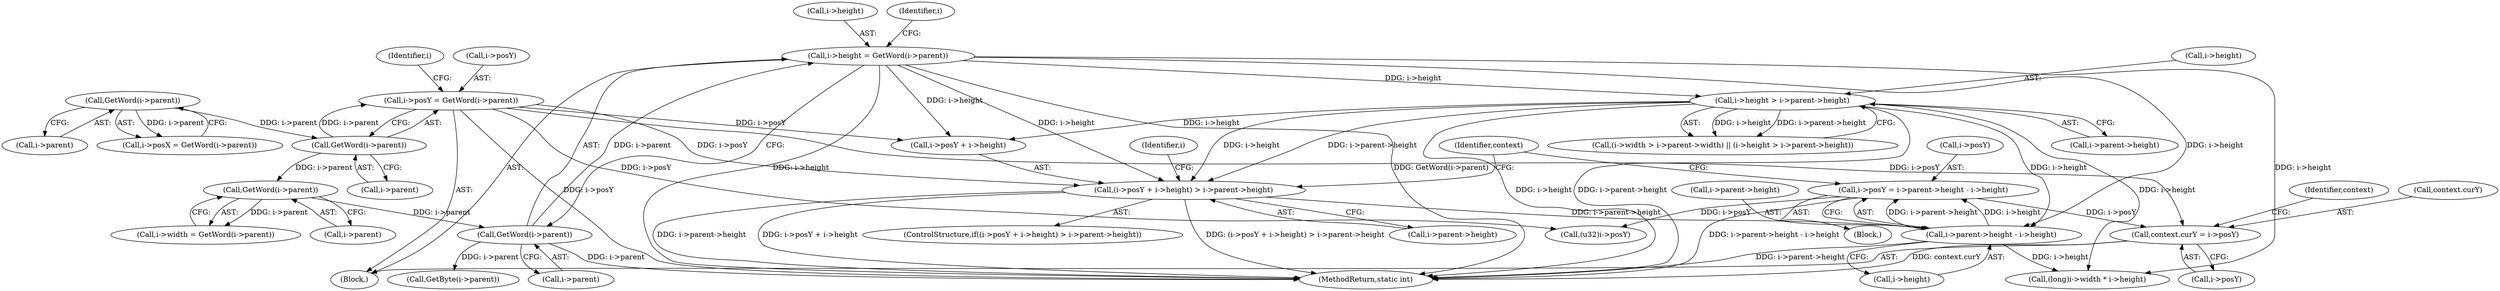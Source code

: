 digraph "0_ngiflib_cf429e0a2fe26b5f01ce0c8e9b79432e94509b6e@pointer" {
"1000319" [label="(Call,context.curY = i->posY)"];
"1000299" [label="(Call,i->posY = i->parent->height - i->height)"];
"1000303" [label="(Call,i->parent->height - i->height)"];
"1000272" [label="(Call,(i->posY + i->height) > i->parent->height)"];
"1000169" [label="(Call,i->posY = GetWord(i->parent))"];
"1000173" [label="(Call,GetWord(i->parent))"];
"1000165" [label="(Call,GetWord(i->parent))"];
"1000185" [label="(Call,i->height = GetWord(i->parent))"];
"1000189" [label="(Call,GetWord(i->parent))"];
"1000181" [label="(Call,GetWord(i->parent))"];
"1000204" [label="(Call,i->height > i->parent->height)"];
"1000300" [label="(Call,i->posY)"];
"1000936" [label="(MethodReturn,static int)"];
"1000309" [label="(Call,i->height)"];
"1000165" [label="(Call,GetWord(i->parent))"];
"1000289" [label="(Identifier,i)"];
"1000174" [label="(Call,i->parent)"];
"1000170" [label="(Call,i->posY)"];
"1000319" [label="(Call,context.curY = i->posY)"];
"1000166" [label="(Call,i->parent)"];
"1000320" [label="(Call,context.curY)"];
"1000285" [label="(Block,)"];
"1000130" [label="(Block,)"];
"1000341" [label="(Call,(u32)i->posY)"];
"1000186" [label="(Call,i->height)"];
"1000368" [label="(Call,(long)i->width * i->height)"];
"1000271" [label="(ControlStructure,if((i->posY + i->height) > i->parent->height))"];
"1000208" [label="(Call,i->parent->height)"];
"1000194" [label="(Call,(i->width > i->parent->width) || (i->height > i->parent->height))"];
"1000205" [label="(Call,i->height)"];
"1000280" [label="(Call,i->parent->height)"];
"1000189" [label="(Call,GetWord(i->parent))"];
"1000197" [label="(Identifier,i)"];
"1000190" [label="(Call,i->parent)"];
"1000173" [label="(Call,GetWord(i->parent))"];
"1000169" [label="(Call,i->posY = GetWord(i->parent))"];
"1000299" [label="(Call,i->posY = i->parent->height - i->height)"];
"1000272" [label="(Call,(i->posY + i->height) > i->parent->height)"];
"1000323" [label="(Call,i->posY)"];
"1000185" [label="(Call,i->height = GetWord(i->parent))"];
"1000177" [label="(Call,i->width = GetWord(i->parent))"];
"1000182" [label="(Call,i->parent)"];
"1000204" [label="(Call,i->height > i->parent->height)"];
"1000314" [label="(Identifier,context)"];
"1000273" [label="(Call,i->posY + i->height)"];
"1000379" [label="(Call,GetByte(i->parent))"];
"1000181" [label="(Call,GetWord(i->parent))"];
"1000304" [label="(Call,i->parent->height)"];
"1000179" [label="(Identifier,i)"];
"1000303" [label="(Call,i->parent->height - i->height)"];
"1000161" [label="(Call,i->posX = GetWord(i->parent))"];
"1000329" [label="(Identifier,context)"];
"1000319" -> "1000130"  [label="AST: "];
"1000319" -> "1000323"  [label="CFG: "];
"1000320" -> "1000319"  [label="AST: "];
"1000323" -> "1000319"  [label="AST: "];
"1000329" -> "1000319"  [label="CFG: "];
"1000319" -> "1000936"  [label="DDG: context.curY"];
"1000299" -> "1000319"  [label="DDG: i->posY"];
"1000169" -> "1000319"  [label="DDG: i->posY"];
"1000299" -> "1000285"  [label="AST: "];
"1000299" -> "1000303"  [label="CFG: "];
"1000300" -> "1000299"  [label="AST: "];
"1000303" -> "1000299"  [label="AST: "];
"1000314" -> "1000299"  [label="CFG: "];
"1000299" -> "1000936"  [label="DDG: i->parent->height - i->height"];
"1000303" -> "1000299"  [label="DDG: i->parent->height"];
"1000303" -> "1000299"  [label="DDG: i->height"];
"1000299" -> "1000341"  [label="DDG: i->posY"];
"1000303" -> "1000309"  [label="CFG: "];
"1000304" -> "1000303"  [label="AST: "];
"1000309" -> "1000303"  [label="AST: "];
"1000303" -> "1000936"  [label="DDG: i->parent->height"];
"1000272" -> "1000303"  [label="DDG: i->parent->height"];
"1000185" -> "1000303"  [label="DDG: i->height"];
"1000204" -> "1000303"  [label="DDG: i->height"];
"1000303" -> "1000368"  [label="DDG: i->height"];
"1000272" -> "1000271"  [label="AST: "];
"1000272" -> "1000280"  [label="CFG: "];
"1000273" -> "1000272"  [label="AST: "];
"1000280" -> "1000272"  [label="AST: "];
"1000289" -> "1000272"  [label="CFG: "];
"1000314" -> "1000272"  [label="CFG: "];
"1000272" -> "1000936"  [label="DDG: i->parent->height"];
"1000272" -> "1000936"  [label="DDG: i->posY + i->height"];
"1000272" -> "1000936"  [label="DDG: (i->posY + i->height) > i->parent->height"];
"1000169" -> "1000272"  [label="DDG: i->posY"];
"1000185" -> "1000272"  [label="DDG: i->height"];
"1000204" -> "1000272"  [label="DDG: i->height"];
"1000204" -> "1000272"  [label="DDG: i->parent->height"];
"1000169" -> "1000130"  [label="AST: "];
"1000169" -> "1000173"  [label="CFG: "];
"1000170" -> "1000169"  [label="AST: "];
"1000173" -> "1000169"  [label="AST: "];
"1000179" -> "1000169"  [label="CFG: "];
"1000169" -> "1000936"  [label="DDG: i->posY"];
"1000173" -> "1000169"  [label="DDG: i->parent"];
"1000169" -> "1000273"  [label="DDG: i->posY"];
"1000169" -> "1000341"  [label="DDG: i->posY"];
"1000173" -> "1000174"  [label="CFG: "];
"1000174" -> "1000173"  [label="AST: "];
"1000165" -> "1000173"  [label="DDG: i->parent"];
"1000173" -> "1000181"  [label="DDG: i->parent"];
"1000165" -> "1000161"  [label="AST: "];
"1000165" -> "1000166"  [label="CFG: "];
"1000166" -> "1000165"  [label="AST: "];
"1000161" -> "1000165"  [label="CFG: "];
"1000165" -> "1000161"  [label="DDG: i->parent"];
"1000185" -> "1000130"  [label="AST: "];
"1000185" -> "1000189"  [label="CFG: "];
"1000186" -> "1000185"  [label="AST: "];
"1000189" -> "1000185"  [label="AST: "];
"1000197" -> "1000185"  [label="CFG: "];
"1000185" -> "1000936"  [label="DDG: i->height"];
"1000185" -> "1000936"  [label="DDG: GetWord(i->parent)"];
"1000189" -> "1000185"  [label="DDG: i->parent"];
"1000185" -> "1000204"  [label="DDG: i->height"];
"1000185" -> "1000273"  [label="DDG: i->height"];
"1000185" -> "1000368"  [label="DDG: i->height"];
"1000189" -> "1000190"  [label="CFG: "];
"1000190" -> "1000189"  [label="AST: "];
"1000189" -> "1000936"  [label="DDG: i->parent"];
"1000181" -> "1000189"  [label="DDG: i->parent"];
"1000189" -> "1000379"  [label="DDG: i->parent"];
"1000181" -> "1000177"  [label="AST: "];
"1000181" -> "1000182"  [label="CFG: "];
"1000182" -> "1000181"  [label="AST: "];
"1000177" -> "1000181"  [label="CFG: "];
"1000181" -> "1000177"  [label="DDG: i->parent"];
"1000204" -> "1000194"  [label="AST: "];
"1000204" -> "1000208"  [label="CFG: "];
"1000205" -> "1000204"  [label="AST: "];
"1000208" -> "1000204"  [label="AST: "];
"1000194" -> "1000204"  [label="CFG: "];
"1000204" -> "1000936"  [label="DDG: i->parent->height"];
"1000204" -> "1000936"  [label="DDG: i->height"];
"1000204" -> "1000194"  [label="DDG: i->height"];
"1000204" -> "1000194"  [label="DDG: i->parent->height"];
"1000204" -> "1000273"  [label="DDG: i->height"];
"1000204" -> "1000368"  [label="DDG: i->height"];
}
